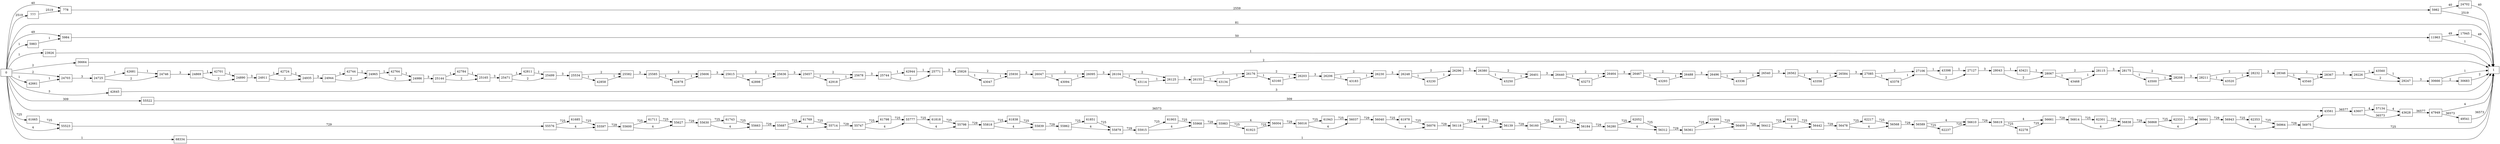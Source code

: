 digraph {
	graph [rankdir=LR]
	node [shape=rectangle]
	777 -> 778 [label=2519]
	778 -> 5982 [label=2559]
	5982 -> 1 [label=2519]
	5982 -> 24702 [label=40]
	5983 -> 5984 [label=1]
	5984 -> 11963 [label=50]
	11963 -> 17945 [label=49]
	11963 -> 1 [label=1]
	17945 -> 1 [label=49]
	23926 -> 1 [label=1]
	24702 -> 1 [label=40]
	24703 -> 24725 [label=3]
	24725 -> 24746 [label=2]
	24725 -> 42681 [label=1]
	24746 -> 24869 [label=3]
	24869 -> 24890 [label=2]
	24869 -> 42701 [label=1]
	24890 -> 24911 [label=3]
	24911 -> 24935 [label=2]
	24911 -> 42724 [label=1]
	24935 -> 24944 [label=3]
	24944 -> 24965 [label=2]
	24944 -> 42744 [label=1]
	24965 -> 24986 [label=2]
	24965 -> 42764 [label=1]
	24986 -> 25144 [label=3]
	25144 -> 25165 [label=2]
	25144 -> 42784 [label=1]
	25165 -> 25471 [label=3]
	25471 -> 25499 [label=2]
	25471 -> 42811 [label=1]
	25499 -> 25534 [label=3]
	25534 -> 25582 [label=2]
	25534 -> 42858 [label=1]
	25582 -> 25585 [label=3]
	25585 -> 25606 [label=2]
	25585 -> 42878 [label=1]
	25606 -> 25615 [label=3]
	25615 -> 25636 [label=2]
	25615 -> 42898 [label=1]
	25636 -> 25657 [label=3]
	25657 -> 25678 [label=2]
	25657 -> 42918 [label=1]
	25678 -> 25744 [label=3]
	25744 -> 25771 [label=2]
	25744 -> 42944 [label=1]
	25771 -> 25826 [label=3]
	25826 -> 25930 [label=2]
	25826 -> 43047 [label=1]
	25930 -> 26047 [label=3]
	26047 -> 26095 [label=2]
	26047 -> 43094 [label=1]
	26095 -> 26104 [label=3]
	26104 -> 26125 [label=2]
	26104 -> 43114 [label=1]
	26125 -> 26155 [label=3]
	26155 -> 26176 [label=2]
	26155 -> 43134 [label=1]
	26176 -> 26203 [label=2]
	26176 -> 43160 [label=1]
	26203 -> 26206 [label=3]
	26206 -> 26230 [label=2]
	26206 -> 43183 [label=1]
	26230 -> 26248 [label=3]
	26248 -> 26296 [label=2]
	26248 -> 43230 [label=1]
	26296 -> 26380 [label=3]
	26380 -> 26401 [label=2]
	26380 -> 43250 [label=1]
	26401 -> 26440 [label=3]
	26440 -> 26464 [label=2]
	26440 -> 43273 [label=1]
	26464 -> 26467 [label=3]
	26467 -> 26488 [label=2]
	26467 -> 43293 [label=1]
	26488 -> 26496 [label=3]
	26496 -> 26540 [label=2]
	26496 -> 43336 [label=1]
	26540 -> 26562 [label=3]
	26562 -> 26584 [label=2]
	26562 -> 43358 [label=1]
	26584 -> 27085 [label=3]
	27085 -> 27106 [label=2]
	27085 -> 43378 [label=1]
	27106 -> 27127 [label=2]
	27106 -> 43398 [label=1]
	27127 -> 28043 [label=3]
	28043 -> 28067 [label=2]
	28043 -> 43421 [label=1]
	28067 -> 28115 [label=2]
	28067 -> 43468 [label=1]
	28115 -> 28175 [label=3]
	28175 -> 28208 [label=2]
	28175 -> 43500 [label=1]
	28208 -> 28211 [label=3]
	28211 -> 28232 [label=2]
	28211 -> 43520 [label=1]
	28232 -> 28346 [label=3]
	28346 -> 28367 [label=2]
	28346 -> 43540 [label=1]
	28367 -> 29226 [label=3]
	29226 -> 29247 [label=2]
	29226 -> 43560 [label=1]
	29247 -> 30666 [label=3]
	30666 -> 1 [label=1]
	30666 -> 30683 [label=2]
	30683 -> 1 [label=2]
	36664 -> 1 [label=2]
	42645 -> 1 [label=3]
	42661 -> 24703 [label=1]
	42681 -> 24746 [label=1]
	42701 -> 24890 [label=1]
	42724 -> 24935 [label=1]
	42744 -> 24965 [label=1]
	42764 -> 24986 [label=1]
	42784 -> 25165 [label=1]
	42811 -> 25499 [label=1]
	42858 -> 25582 [label=1]
	42878 -> 25606 [label=1]
	42898 -> 25636 [label=1]
	42918 -> 25678 [label=1]
	42944 -> 25771 [label=1]
	43047 -> 25930 [label=1]
	43094 -> 26095 [label=1]
	43114 -> 26125 [label=1]
	43134 -> 26176 [label=1]
	43160 -> 26203 [label=1]
	43183 -> 26230 [label=1]
	43230 -> 26296 [label=1]
	43250 -> 26401 [label=1]
	43273 -> 26464 [label=1]
	43293 -> 26488 [label=1]
	43336 -> 26540 [label=1]
	43358 -> 26584 [label=1]
	43378 -> 27106 [label=1]
	43398 -> 27127 [label=1]
	43421 -> 28067 [label=1]
	43468 -> 28115 [label=1]
	43500 -> 28208 [label=1]
	43520 -> 28232 [label=1]
	43540 -> 28367 [label=1]
	43560 -> 29247 [label=1]
	43561 -> 43607 [label=36577]
	43607 -> 43628 [label=36573]
	43607 -> 57134 [label=4]
	43628 -> 47949 [label=36577]
	47949 -> 1 [label=4]
	47949 -> 49541 [label=36573]
	49541 -> 1 [label=36573]
	55522 -> 1 [label=309]
	55523 -> 55576 [label=729]
	55576 -> 55597 [label=4]
	55576 -> 61685 [label=725]
	55597 -> 55600 [label=729]
	55600 -> 55627 [label=4]
	55600 -> 61711 [label=725]
	55627 -> 55630 [label=729]
	55630 -> 55663 [label=4]
	55630 -> 61743 [label=725]
	55663 -> 55687 [label=729]
	55687 -> 55714 [label=4]
	55687 -> 61769 [label=725]
	55714 -> 55747 [label=729]
	55747 -> 55777 [label=4]
	55747 -> 61798 [label=725]
	55777 -> 55798 [label=4]
	55777 -> 61818 [label=725]
	55798 -> 55818 [label=729]
	55818 -> 55839 [label=4]
	55818 -> 61838 [label=725]
	55839 -> 55862 [label=729]
	55862 -> 55879 [label=4]
	55862 -> 61851 [label=725]
	55879 -> 55915 [label=729]
	55915 -> 55968 [label=4]
	55915 -> 61903 [label=725]
	55968 -> 55983 [label=729]
	55983 -> 56004 [label=4]
	55983 -> 61923 [label=725]
	56004 -> 56016 [label=729]
	56016 -> 56037 [label=4]
	56016 -> 61943 [label=725]
	56037 -> 56040 [label=729]
	56040 -> 56076 [label=4]
	56040 -> 61978 [label=725]
	56076 -> 56118 [label=729]
	56118 -> 56139 [label=4]
	56118 -> 61998 [label=725]
	56139 -> 56160 [label=729]
	56160 -> 56184 [label=4]
	56160 -> 62021 [label=725]
	56184 -> 56280 [label=729]
	56280 -> 56312 [label=4]
	56280 -> 62052 [label=725]
	56312 -> 56361 [label=729]
	56361 -> 56409 [label=4]
	56361 -> 62099 [label=725]
	56409 -> 56412 [label=729]
	56412 -> 56442 [label=4]
	56412 -> 62128 [label=725]
	56442 -> 56478 [label=729]
	56478 -> 56568 [label=4]
	56478 -> 62217 [label=725]
	56568 -> 56589 [label=729]
	56589 -> 56610 [label=4]
	56589 -> 62237 [label=725]
	56610 -> 56619 [label=729]
	56619 -> 56661 [label=4]
	56619 -> 62278 [label=725]
	56661 -> 56814 [label=729]
	56814 -> 56838 [label=4]
	56814 -> 62301 [label=725]
	56838 -> 56868 [label=729]
	56868 -> 56901 [label=4]
	56868 -> 62333 [label=725]
	56901 -> 56943 [label=729]
	56943 -> 56964 [label=4]
	56943 -> 62353 [label=725]
	56964 -> 56975 [label=729]
	56975 -> 1 [label=725]
	56975 -> 43561 [label=4]
	57134 -> 43628 [label=4]
	61665 -> 55523 [label=725]
	61685 -> 55597 [label=725]
	61711 -> 55627 [label=725]
	61743 -> 55663 [label=725]
	61769 -> 55714 [label=725]
	61798 -> 55777 [label=725]
	61818 -> 55798 [label=725]
	61838 -> 55839 [label=725]
	61851 -> 55879 [label=725]
	61903 -> 55968 [label=725]
	61923 -> 56004 [label=725]
	61943 -> 56037 [label=725]
	61978 -> 56076 [label=725]
	61998 -> 56139 [label=725]
	62021 -> 56184 [label=725]
	62052 -> 56312 [label=725]
	62099 -> 56409 [label=725]
	62128 -> 56442 [label=725]
	62217 -> 56568 [label=725]
	62237 -> 56610 [label=725]
	62278 -> 56661 [label=725]
	62301 -> 56838 [label=725]
	62333 -> 56901 [label=725]
	62353 -> 56964 [label=725]
	68334 -> 1 [label=1]
	0 -> 5983 [label=1]
	0 -> 5984 [label=49]
	0 -> 778 [label=40]
	0 -> 24703 [label=2]
	0 -> 43561 [label=36573]
	0 -> 55523 [label=4]
	0 -> 777 [label=2519]
	0 -> 1 [label=81]
	0 -> 23926 [label=1]
	0 -> 36664 [label=2]
	0 -> 42645 [label=3]
	0 -> 42661 [label=1]
	0 -> 55522 [label=309]
	0 -> 61665 [label=725]
	0 -> 68334 [label=1]
}
